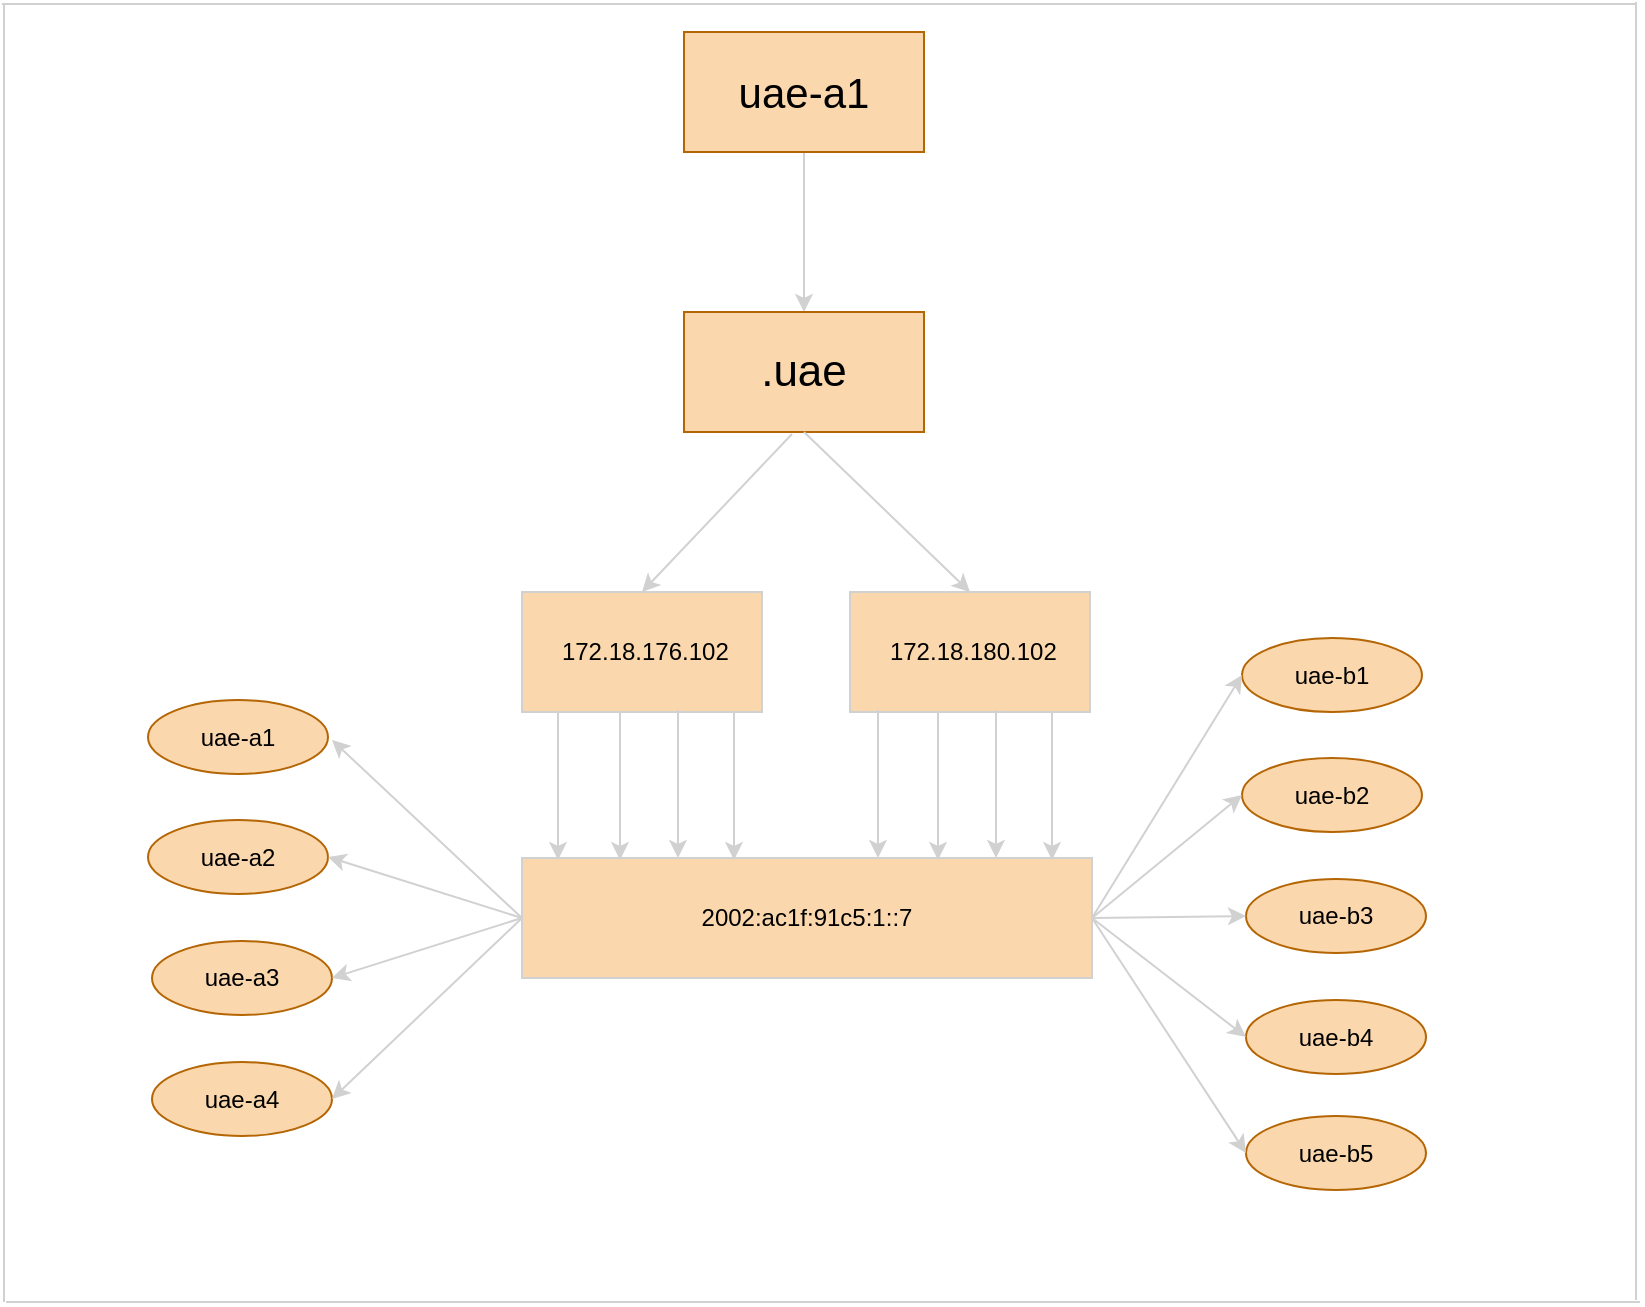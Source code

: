 <mxfile version="13.10.2" type="github"><diagram id="hIbihg9jNR91N0-RZCV1" name="第 1 页"><mxGraphModel dx="1422" dy="1162" grid="0" gridSize="10" guides="1" tooltips="1" connect="1" arrows="1" fold="1" page="0" pageScale="1" pageWidth="827" pageHeight="1169" background="#FFFFFF" math="0" shadow="0"><root><mxCell id="0"/><mxCell id="1" parent="0"/><mxCell id="MIDreTCsZLh3WGsmOL8W-47" value="" style="edgeStyle=orthogonalEdgeStyle;rounded=0;orthogonalLoop=1;jettySize=auto;html=1;strokeColor=#D1D1D1;" edge="1" parent="1" source="MIDreTCsZLh3WGsmOL8W-2" target="MIDreTCsZLh3WGsmOL8W-46"><mxGeometry relative="1" as="geometry"/></mxCell><mxCell id="MIDreTCsZLh3WGsmOL8W-2" value="&lt;font style=&quot;font-size: 21px&quot;&gt;uae-a1&lt;/font&gt;" style="rounded=0;whiteSpace=wrap;html=1;fillColor=#fad7ac;strokeColor=#b46504;" vertex="1" parent="1"><mxGeometry x="370" y="-29" width="120" height="60" as="geometry"/></mxCell><mxCell id="MIDreTCsZLh3WGsmOL8W-46" value="&lt;font style=&quot;font-size: 22px&quot;&gt;.uae&lt;/font&gt;" style="rounded=0;whiteSpace=wrap;html=1;fillColor=#fad7ac;strokeColor=#b46504;" vertex="1" parent="1"><mxGeometry x="370" y="111" width="120" height="60" as="geometry"/></mxCell><mxCell id="MIDreTCsZLh3WGsmOL8W-49" value="&amp;nbsp;172.18.180.102" style="rounded=0;whiteSpace=wrap;html=1;fillColor=#fad7ac;strokeColor=#D1D1D1;" vertex="1" parent="1"><mxGeometry x="453" y="251" width="120" height="60" as="geometry"/></mxCell><mxCell id="MIDreTCsZLh3WGsmOL8W-51" value="" style="endArrow=none;html=1;strokeColor=#D1D1D1;" edge="1" parent="1"><mxGeometry width="50" height="50" relative="1" as="geometry"><mxPoint x="30" y="606" as="sourcePoint"/><mxPoint x="30" y="-43" as="targetPoint"/></mxGeometry></mxCell><mxCell id="MIDreTCsZLh3WGsmOL8W-52" value="" style="endArrow=none;html=1;strokeColor=#D1D1D1;" edge="1" parent="1"><mxGeometry width="50" height="50" relative="1" as="geometry"><mxPoint x="29" y="-43" as="sourcePoint"/><mxPoint x="846" y="-43" as="targetPoint"/></mxGeometry></mxCell><mxCell id="MIDreTCsZLh3WGsmOL8W-54" value="&amp;nbsp;172.18.176.102" style="rounded=0;whiteSpace=wrap;html=1;fillColor=#fad7ac;strokeColor=#D1D1D1;" vertex="1" parent="1"><mxGeometry x="289" y="251" width="120" height="60" as="geometry"/></mxCell><mxCell id="MIDreTCsZLh3WGsmOL8W-56" value="" style="endArrow=classic;html=1;strokeColor=#D1D1D1;entryX=0.5;entryY=0;entryDx=0;entryDy=0;exitX=0.5;exitY=1;exitDx=0;exitDy=0;" edge="1" parent="1" source="MIDreTCsZLh3WGsmOL8W-46" target="MIDreTCsZLh3WGsmOL8W-49"><mxGeometry width="50" height="50" relative="1" as="geometry"><mxPoint x="387" y="310" as="sourcePoint"/><mxPoint x="437" y="260" as="targetPoint"/></mxGeometry></mxCell><mxCell id="MIDreTCsZLh3WGsmOL8W-57" value="" style="endArrow=classic;html=1;strokeColor=#D1D1D1;entryX=0.5;entryY=0;entryDx=0;entryDy=0;exitX=0.45;exitY=1.017;exitDx=0;exitDy=0;exitPerimeter=0;" edge="1" parent="1" source="MIDreTCsZLh3WGsmOL8W-46" target="MIDreTCsZLh3WGsmOL8W-54"><mxGeometry width="50" height="50" relative="1" as="geometry"><mxPoint x="409" y="186" as="sourcePoint"/><mxPoint x="492" y="266" as="targetPoint"/></mxGeometry></mxCell><mxCell id="MIDreTCsZLh3WGsmOL8W-59" value="2002:ac1f:91c5:1::7" style="rounded=0;whiteSpace=wrap;html=1;fillColor=#fad7ac;strokeColor=#D1D1D1;" vertex="1" parent="1"><mxGeometry x="289" y="384" width="285" height="60" as="geometry"/></mxCell><mxCell id="MIDreTCsZLh3WGsmOL8W-60" value="" style="endArrow=classic;html=1;strokeColor=#D1D1D1;" edge="1" parent="1"><mxGeometry width="50" height="50" relative="1" as="geometry"><mxPoint x="338" y="311" as="sourcePoint"/><mxPoint x="338" y="385" as="targetPoint"/></mxGeometry></mxCell><mxCell id="MIDreTCsZLh3WGsmOL8W-61" value="" style="endArrow=classic;html=1;strokeColor=#D1D1D1;" edge="1" parent="1"><mxGeometry width="50" height="50" relative="1" as="geometry"><mxPoint x="526" y="310" as="sourcePoint"/><mxPoint x="526" y="384" as="targetPoint"/></mxGeometry></mxCell><mxCell id="MIDreTCsZLh3WGsmOL8W-62" value="" style="endArrow=classic;html=1;strokeColor=#D1D1D1;" edge="1" parent="1"><mxGeometry width="50" height="50" relative="1" as="geometry"><mxPoint x="497" y="311" as="sourcePoint"/><mxPoint x="497" y="385" as="targetPoint"/></mxGeometry></mxCell><mxCell id="MIDreTCsZLh3WGsmOL8W-63" value="" style="endArrow=classic;html=1;strokeColor=#D1D1D1;" edge="1" parent="1"><mxGeometry width="50" height="50" relative="1" as="geometry"><mxPoint x="467" y="310" as="sourcePoint"/><mxPoint x="467" y="384" as="targetPoint"/></mxGeometry></mxCell><mxCell id="MIDreTCsZLh3WGsmOL8W-64" value="" style="endArrow=classic;html=1;strokeColor=#D1D1D1;" edge="1" parent="1"><mxGeometry width="50" height="50" relative="1" as="geometry"><mxPoint x="367" y="310" as="sourcePoint"/><mxPoint x="367" y="384" as="targetPoint"/></mxGeometry></mxCell><mxCell id="MIDreTCsZLh3WGsmOL8W-65" value="" style="endArrow=classic;html=1;strokeColor=#D1D1D1;" edge="1" parent="1"><mxGeometry width="50" height="50" relative="1" as="geometry"><mxPoint x="307" y="311" as="sourcePoint"/><mxPoint x="307" y="385" as="targetPoint"/></mxGeometry></mxCell><mxCell id="MIDreTCsZLh3WGsmOL8W-66" value="" style="endArrow=classic;html=1;strokeColor=#D1D1D1;" edge="1" parent="1"><mxGeometry width="50" height="50" relative="1" as="geometry"><mxPoint x="395" y="311" as="sourcePoint"/><mxPoint x="395" y="385" as="targetPoint"/></mxGeometry></mxCell><mxCell id="MIDreTCsZLh3WGsmOL8W-67" value="" style="endArrow=classic;html=1;strokeColor=#D1D1D1;" edge="1" parent="1"><mxGeometry width="50" height="50" relative="1" as="geometry"><mxPoint x="554" y="311" as="sourcePoint"/><mxPoint x="554" y="385" as="targetPoint"/></mxGeometry></mxCell><mxCell id="MIDreTCsZLh3WGsmOL8W-68" value="uae-a1" style="ellipse;whiteSpace=wrap;html=1;strokeColor=#b46504;fillColor=#fad7ac;" vertex="1" parent="1"><mxGeometry x="102" y="305" width="90" height="37" as="geometry"/></mxCell><mxCell id="MIDreTCsZLh3WGsmOL8W-69" value="uae-a2" style="ellipse;whiteSpace=wrap;html=1;strokeColor=#b46504;fillColor=#fad7ac;" vertex="1" parent="1"><mxGeometry x="102" y="365" width="90" height="37" as="geometry"/></mxCell><mxCell id="MIDreTCsZLh3WGsmOL8W-70" value="uae-a3" style="ellipse;whiteSpace=wrap;html=1;strokeColor=#b46504;fillColor=#fad7ac;" vertex="1" parent="1"><mxGeometry x="104" y="425.5" width="90" height="37" as="geometry"/></mxCell><mxCell id="MIDreTCsZLh3WGsmOL8W-71" value="uae-a4" style="ellipse;whiteSpace=wrap;html=1;strokeColor=#b46504;fillColor=#fad7ac;" vertex="1" parent="1"><mxGeometry x="104" y="486" width="90" height="37" as="geometry"/></mxCell><mxCell id="MIDreTCsZLh3WGsmOL8W-72" value="uae-b1" style="ellipse;whiteSpace=wrap;html=1;strokeColor=#b46504;fillColor=#fad7ac;" vertex="1" parent="1"><mxGeometry x="649" y="274" width="90" height="37" as="geometry"/></mxCell><mxCell id="MIDreTCsZLh3WGsmOL8W-73" value="uae-b2" style="ellipse;whiteSpace=wrap;html=1;strokeColor=#b46504;fillColor=#fad7ac;" vertex="1" parent="1"><mxGeometry x="649" y="334" width="90" height="37" as="geometry"/></mxCell><mxCell id="MIDreTCsZLh3WGsmOL8W-74" value="uae-b3" style="ellipse;whiteSpace=wrap;html=1;strokeColor=#b46504;fillColor=#fad7ac;" vertex="1" parent="1"><mxGeometry x="651" y="394.5" width="90" height="37" as="geometry"/></mxCell><mxCell id="MIDreTCsZLh3WGsmOL8W-75" value="uae-b4" style="ellipse;whiteSpace=wrap;html=1;strokeColor=#b46504;fillColor=#fad7ac;" vertex="1" parent="1"><mxGeometry x="651" y="455" width="90" height="37" as="geometry"/></mxCell><mxCell id="MIDreTCsZLh3WGsmOL8W-80" value="uae-b5" style="ellipse;whiteSpace=wrap;html=1;strokeColor=#b46504;fillColor=#fad7ac;" vertex="1" parent="1"><mxGeometry x="651" y="513" width="90" height="37" as="geometry"/></mxCell><mxCell id="MIDreTCsZLh3WGsmOL8W-84" value="" style="endArrow=classic;html=1;strokeColor=#D1D1D1;exitX=0;exitY=0.5;exitDx=0;exitDy=0;" edge="1" parent="1" source="MIDreTCsZLh3WGsmOL8W-59"><mxGeometry width="50" height="50" relative="1" as="geometry"><mxPoint x="234" y="320" as="sourcePoint"/><mxPoint x="194" y="325" as="targetPoint"/></mxGeometry></mxCell><mxCell id="MIDreTCsZLh3WGsmOL8W-85" value="" style="endArrow=classic;html=1;strokeColor=#D1D1D1;exitX=0;exitY=0.5;exitDx=0;exitDy=0;entryX=1;entryY=0.5;entryDx=0;entryDy=0;" edge="1" parent="1" source="MIDreTCsZLh3WGsmOL8W-59" target="MIDreTCsZLh3WGsmOL8W-69"><mxGeometry width="50" height="50" relative="1" as="geometry"><mxPoint x="299" y="424" as="sourcePoint"/><mxPoint x="204" y="335" as="targetPoint"/></mxGeometry></mxCell><mxCell id="MIDreTCsZLh3WGsmOL8W-86" value="" style="endArrow=classic;html=1;strokeColor=#D1D1D1;exitX=0;exitY=0.5;exitDx=0;exitDy=0;entryX=1;entryY=0.5;entryDx=0;entryDy=0;" edge="1" parent="1" source="MIDreTCsZLh3WGsmOL8W-59" target="MIDreTCsZLh3WGsmOL8W-70"><mxGeometry width="50" height="50" relative="1" as="geometry"><mxPoint x="299" y="424" as="sourcePoint"/><mxPoint x="202" y="393.5" as="targetPoint"/></mxGeometry></mxCell><mxCell id="MIDreTCsZLh3WGsmOL8W-87" value="" style="endArrow=classic;html=1;strokeColor=#D1D1D1;exitX=0;exitY=0.5;exitDx=0;exitDy=0;entryX=1;entryY=0.5;entryDx=0;entryDy=0;" edge="1" parent="1" source="MIDreTCsZLh3WGsmOL8W-59" target="MIDreTCsZLh3WGsmOL8W-71"><mxGeometry width="50" height="50" relative="1" as="geometry"><mxPoint x="299" y="424" as="sourcePoint"/><mxPoint x="204" y="454" as="targetPoint"/></mxGeometry></mxCell><mxCell id="MIDreTCsZLh3WGsmOL8W-88" value="" style="endArrow=classic;html=1;strokeColor=#D1D1D1;exitX=1;exitY=0.5;exitDx=0;exitDy=0;entryX=0;entryY=0.5;entryDx=0;entryDy=0;" edge="1" parent="1" source="MIDreTCsZLh3WGsmOL8W-59" target="MIDreTCsZLh3WGsmOL8W-72"><mxGeometry width="50" height="50" relative="1" as="geometry"><mxPoint x="309" y="434" as="sourcePoint"/><mxPoint x="214" y="464" as="targetPoint"/></mxGeometry></mxCell><mxCell id="MIDreTCsZLh3WGsmOL8W-89" value="" style="endArrow=classic;html=1;strokeColor=#D1D1D1;exitX=1;exitY=0.5;exitDx=0;exitDy=0;entryX=0;entryY=0.5;entryDx=0;entryDy=0;" edge="1" parent="1" source="MIDreTCsZLh3WGsmOL8W-59" target="MIDreTCsZLh3WGsmOL8W-73"><mxGeometry width="50" height="50" relative="1" as="geometry"><mxPoint x="584" y="424" as="sourcePoint"/><mxPoint x="659" y="302.5" as="targetPoint"/></mxGeometry></mxCell><mxCell id="MIDreTCsZLh3WGsmOL8W-90" value="" style="endArrow=classic;html=1;strokeColor=#D1D1D1;exitX=1;exitY=0.5;exitDx=0;exitDy=0;entryX=0;entryY=0.5;entryDx=0;entryDy=0;" edge="1" parent="1" source="MIDreTCsZLh3WGsmOL8W-59" target="MIDreTCsZLh3WGsmOL8W-74"><mxGeometry width="50" height="50" relative="1" as="geometry"><mxPoint x="594" y="434" as="sourcePoint"/><mxPoint x="669" y="312.5" as="targetPoint"/></mxGeometry></mxCell><mxCell id="MIDreTCsZLh3WGsmOL8W-91" value="" style="endArrow=classic;html=1;strokeColor=#D1D1D1;exitX=1;exitY=0.5;exitDx=0;exitDy=0;entryX=0;entryY=0.5;entryDx=0;entryDy=0;" edge="1" parent="1" source="MIDreTCsZLh3WGsmOL8W-59" target="MIDreTCsZLh3WGsmOL8W-75"><mxGeometry width="50" height="50" relative="1" as="geometry"><mxPoint x="604" y="444" as="sourcePoint"/><mxPoint x="679" y="322.5" as="targetPoint"/></mxGeometry></mxCell><mxCell id="MIDreTCsZLh3WGsmOL8W-92" value="" style="endArrow=classic;html=1;strokeColor=#D1D1D1;exitX=1;exitY=0.5;exitDx=0;exitDy=0;entryX=0;entryY=0.5;entryDx=0;entryDy=0;" edge="1" parent="1" source="MIDreTCsZLh3WGsmOL8W-59" target="MIDreTCsZLh3WGsmOL8W-80"><mxGeometry width="50" height="50" relative="1" as="geometry"><mxPoint x="614" y="454" as="sourcePoint"/><mxPoint x="689" y="332.5" as="targetPoint"/></mxGeometry></mxCell><mxCell id="MIDreTCsZLh3WGsmOL8W-93" value="" style="endArrow=none;html=1;strokeColor=#D1D1D1;" edge="1" parent="1"><mxGeometry width="50" height="50" relative="1" as="geometry"><mxPoint x="31" y="606" as="sourcePoint"/><mxPoint x="848" y="606" as="targetPoint"/></mxGeometry></mxCell><mxCell id="MIDreTCsZLh3WGsmOL8W-94" value="" style="endArrow=none;html=1;strokeColor=#D1D1D1;" edge="1" parent="1"><mxGeometry width="50" height="50" relative="1" as="geometry"><mxPoint x="846" y="605" as="sourcePoint"/><mxPoint x="846" y="-44" as="targetPoint"/></mxGeometry></mxCell></root></mxGraphModel></diagram></mxfile>